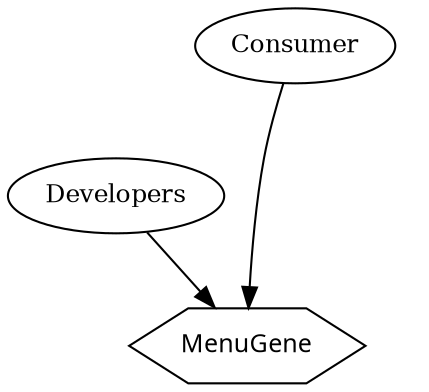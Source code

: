 //
// figs/sysact.dot
//

digraph sysact_individual
{
	page="5,5"; center=true; nodesep=0.1;
	node[fontsize=12];

	// Fake a node so all nodes are placed the same
	// as on the other graphs.
	devs	[shape=ellipse,	label="Developers"];
	MG	[shape=hexagon,	label="MenuGene",fontname=SANSSERIF];
	fake	[style=invis,	label="",width=1,height=0];
	user	[shape=ellipse,	label="Consumer"];

	devs	-> MG;
	fake	-> MG[style=invis];
	user	-> fake[style=invis];
	user	-> MG;
}

digraph sysact_proxied
{
	page="5,5"; center=true;
	node[fontsize=12];

	devs	[shape=ellipse,	label="Developers"];
	MG	[shape=hexagon,	label="MenuGene",fontname=SANSSERIF];
	HC	[shape=box,	label="Healthcare\nService"];
	user	[shape=ellipse,	label="Consumer"];

	devs	-> MG;
	HC	-> MG;
	user	-> HC;
}

digraph sysact_assisted
{
	page="5,5"; center=true; nodesep=0.1;
	node[fontsize=12];

	devs	[shape=ellipse,	label="Developers"];
	MG	[shape=hexagon,	label="MenuGene",fontname=SANSSERIF];
	HC	[shape=box,	label="Healthcare\nService"];
	user	[shape=ellipse,	label="Consumer"];

	devs	-> MG;
	HC	-> MG;
	user	-> HC;
	user	-> MG;
}

digraph sysact_integrated
{
	page="5,5"; center=true;
	nodesep=0.1;
	node[fontsize=12];

	devs	[shape=ellipse,	label="Developers"];
	MG	[shape=hexagon,	label="MenuGene",fontname=SANSSERIF];
	LS	[shape=hexagon,	label="Integration\nSystem"];
	user	[shape=ellipse,	label="Consumer"];

	devs	-> MG;
	LS	-> MG;
	user	-> LS;
}

// End of figs/sysact.dot
